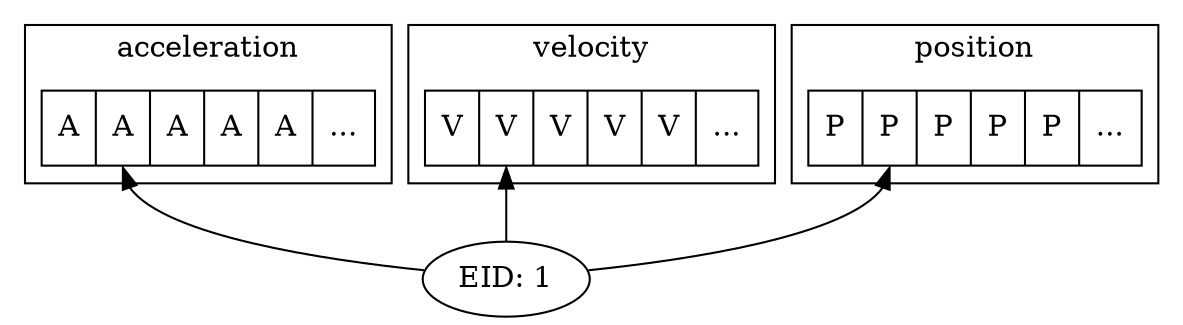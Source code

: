 

digraph
{
    subgraph cluster_z
    {
        label="acceleration"
        C [shape="record", rank=-10000, label="A | <f1> A | A | A | A | ..."]
        C
    }

    subgraph cluster_y
    {
        label="velocity"
        B [shape="record", rank=-10000, label="V | <f1> V | V | V | V | ..."]
        B
    }

    subgraph cluster_x
    {
        label="position"
        A [shape="record", rank=-10000, label="P | <f1> P | P | P | P | ..."]
        A
    }

    1 [label="EID: 1"]

    C:f1 -> 1 [dir="back"]
    B:f1 -> 1 [dir="back"]
    A:f1 -> 1 [dir="back"]
}


